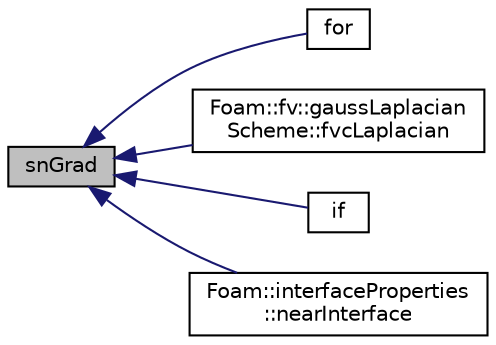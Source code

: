 digraph "snGrad"
{
  bgcolor="transparent";
  edge [fontname="Helvetica",fontsize="10",labelfontname="Helvetica",labelfontsize="10"];
  node [fontname="Helvetica",fontsize="10",shape=record];
  rankdir="LR";
  Node1 [label="snGrad",height=0.2,width=0.4,color="black", fillcolor="grey75", style="filled" fontcolor="black"];
  Node1 -> Node2 [dir="back",color="midnightblue",fontsize="10",style="solid",fontname="Helvetica"];
  Node2 [label="for",height=0.2,width=0.4,color="black",URL="$interFoam_2interMixingFoam_2alphaEqn_8H.html#ae9610aff8f04c828f9db802f66a18f67"];
  Node1 -> Node3 [dir="back",color="midnightblue",fontsize="10",style="solid",fontname="Helvetica"];
  Node3 [label="Foam::fv::gaussLaplacian\lScheme::fvcLaplacian",height=0.2,width=0.4,color="black",URL="$classFoam_1_1fv_1_1gaussLaplacianScheme.html#a3b7763d1c413ef4161fb02b170ba7194"];
  Node1 -> Node4 [dir="back",color="midnightblue",fontsize="10",style="solid",fontname="Helvetica"];
  Node4 [label="if",height=0.2,width=0.4,color="black",URL="$phrghEqn_8H.html#ad7efb31aaac39593572a30973be7bc29"];
  Node1 -> Node5 [dir="back",color="midnightblue",fontsize="10",style="solid",fontname="Helvetica"];
  Node5 [label="Foam::interfaceProperties\l::nearInterface",height=0.2,width=0.4,color="black",URL="$classFoam_1_1interfaceProperties.html#a63550a249d2cc452f51be5ee070745b8",tooltip="Indicator of the proximity of the interface. "];
}
